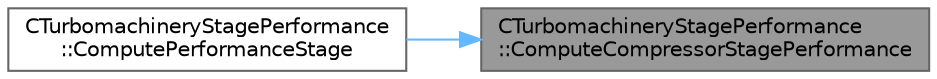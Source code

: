 digraph "CTurbomachineryStagePerformance::ComputeCompressorStagePerformance"
{
 // LATEX_PDF_SIZE
  bgcolor="transparent";
  edge [fontname=Helvetica,fontsize=10,labelfontname=Helvetica,labelfontsize=10];
  node [fontname=Helvetica,fontsize=10,shape=box,height=0.2,width=0.4];
  rankdir="RL";
  Node1 [id="Node000001",label="CTurbomachineryStagePerformance\l::ComputeCompressorStagePerformance",height=0.2,width=0.4,color="gray40", fillcolor="grey60", style="filled", fontcolor="black",tooltip=" "];
  Node1 -> Node2 [id="edge1_Node000001_Node000002",dir="back",color="steelblue1",style="solid",tooltip=" "];
  Node2 [id="Node000002",label="CTurbomachineryStagePerformance\l::ComputePerformanceStage",height=0.2,width=0.4,color="grey40", fillcolor="white", style="filled",URL="$classCTurbomachineryStagePerformance.html#a90d5595e3160222c0e3e1b4e2a3b2583",tooltip=" "];
}
